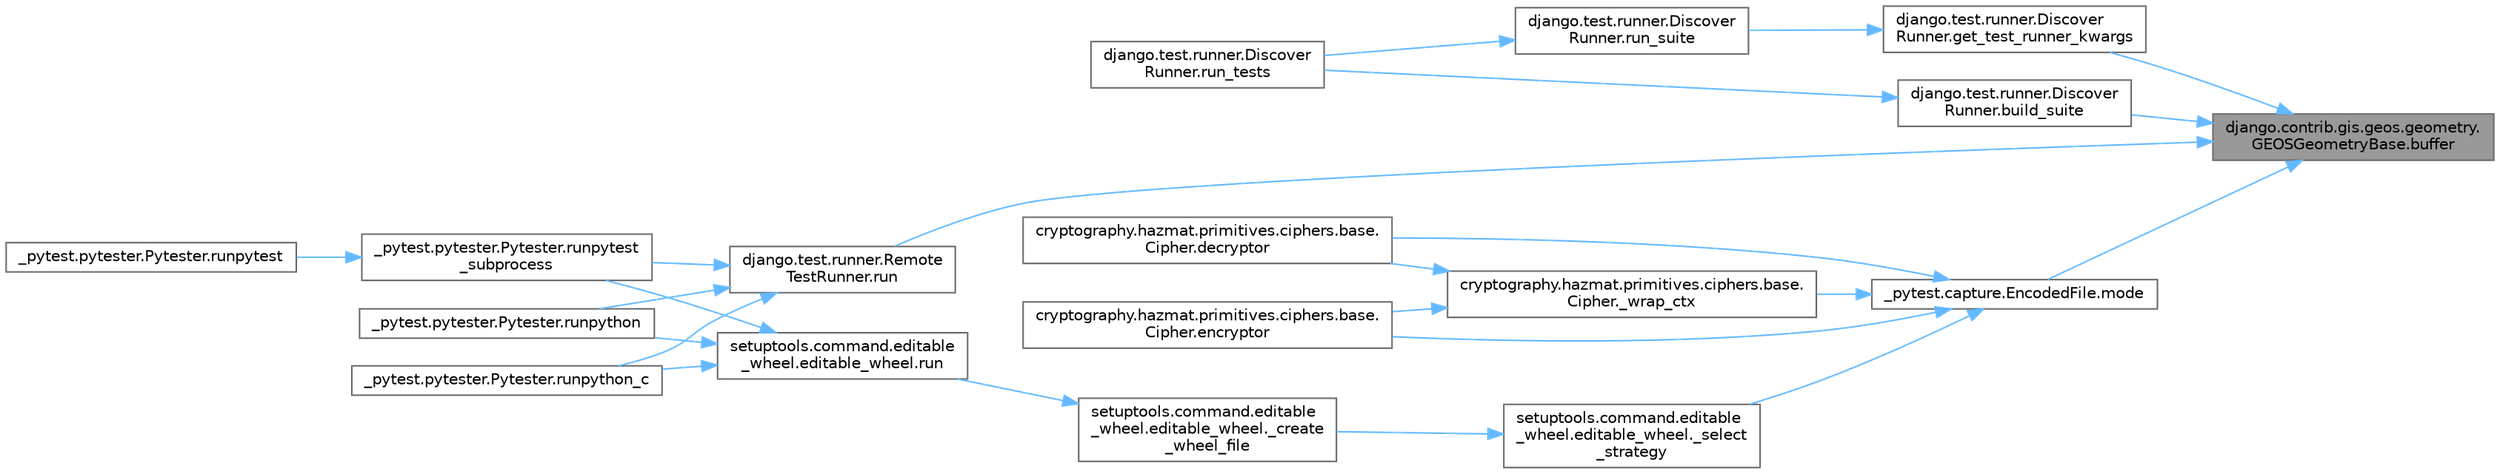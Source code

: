 digraph "django.contrib.gis.geos.geometry.GEOSGeometryBase.buffer"
{
 // LATEX_PDF_SIZE
  bgcolor="transparent";
  edge [fontname=Helvetica,fontsize=10,labelfontname=Helvetica,labelfontsize=10];
  node [fontname=Helvetica,fontsize=10,shape=box,height=0.2,width=0.4];
  rankdir="RL";
  Node1 [id="Node000001",label="django.contrib.gis.geos.geometry.\lGEOSGeometryBase.buffer",height=0.2,width=0.4,color="gray40", fillcolor="grey60", style="filled", fontcolor="black",tooltip=" "];
  Node1 -> Node2 [id="edge1_Node000001_Node000002",dir="back",color="steelblue1",style="solid",tooltip=" "];
  Node2 [id="Node000002",label="django.test.runner.Discover\lRunner.build_suite",height=0.2,width=0.4,color="grey40", fillcolor="white", style="filled",URL="$classdjango_1_1test_1_1runner_1_1_discover_runner.html#a59c1b9e138786179fdbfce3ab15bf2c8",tooltip=" "];
  Node2 -> Node3 [id="edge2_Node000002_Node000003",dir="back",color="steelblue1",style="solid",tooltip=" "];
  Node3 [id="Node000003",label="django.test.runner.Discover\lRunner.run_tests",height=0.2,width=0.4,color="grey40", fillcolor="white", style="filled",URL="$classdjango_1_1test_1_1runner_1_1_discover_runner.html#a09ab551006b1d6daecc371c5107ab8a7",tooltip=" "];
  Node1 -> Node4 [id="edge3_Node000001_Node000004",dir="back",color="steelblue1",style="solid",tooltip=" "];
  Node4 [id="Node000004",label="django.test.runner.Discover\lRunner.get_test_runner_kwargs",height=0.2,width=0.4,color="grey40", fillcolor="white", style="filled",URL="$classdjango_1_1test_1_1runner_1_1_discover_runner.html#a969861a67c9255a657f427565b8a34d3",tooltip=" "];
  Node4 -> Node5 [id="edge4_Node000004_Node000005",dir="back",color="steelblue1",style="solid",tooltip=" "];
  Node5 [id="Node000005",label="django.test.runner.Discover\lRunner.run_suite",height=0.2,width=0.4,color="grey40", fillcolor="white", style="filled",URL="$classdjango_1_1test_1_1runner_1_1_discover_runner.html#a99281fb1f3d4c875584a18ff411d365e",tooltip=" "];
  Node5 -> Node3 [id="edge5_Node000005_Node000003",dir="back",color="steelblue1",style="solid",tooltip=" "];
  Node1 -> Node6 [id="edge6_Node000001_Node000006",dir="back",color="steelblue1",style="solid",tooltip=" "];
  Node6 [id="Node000006",label="_pytest.capture.EncodedFile.mode",height=0.2,width=0.4,color="grey40", fillcolor="white", style="filled",URL="$class__pytest_1_1capture_1_1_encoded_file.html#ac217890bc265701fdfd07eeb261c1be7",tooltip=" "];
  Node6 -> Node7 [id="edge7_Node000006_Node000007",dir="back",color="steelblue1",style="solid",tooltip=" "];
  Node7 [id="Node000007",label="setuptools.command.editable\l_wheel.editable_wheel._select\l_strategy",height=0.2,width=0.4,color="grey40", fillcolor="white", style="filled",URL="$classsetuptools_1_1command_1_1editable__wheel_1_1editable__wheel.html#a28e28eb6a4c28fad162d5a3cdd422eaa",tooltip=" "];
  Node7 -> Node8 [id="edge8_Node000007_Node000008",dir="back",color="steelblue1",style="solid",tooltip=" "];
  Node8 [id="Node000008",label="setuptools.command.editable\l_wheel.editable_wheel._create\l_wheel_file",height=0.2,width=0.4,color="grey40", fillcolor="white", style="filled",URL="$classsetuptools_1_1command_1_1editable__wheel_1_1editable__wheel.html#a90540926ae137972493aabda883e46df",tooltip=" "];
  Node8 -> Node9 [id="edge9_Node000008_Node000009",dir="back",color="steelblue1",style="solid",tooltip=" "];
  Node9 [id="Node000009",label="setuptools.command.editable\l_wheel.editable_wheel.run",height=0.2,width=0.4,color="grey40", fillcolor="white", style="filled",URL="$classsetuptools_1_1command_1_1editable__wheel_1_1editable__wheel.html#a6181422bbe946a10478b3a2365bfc848",tooltip=" "];
  Node9 -> Node10 [id="edge10_Node000009_Node000010",dir="back",color="steelblue1",style="solid",tooltip=" "];
  Node10 [id="Node000010",label="_pytest.pytester.Pytester.runpytest\l_subprocess",height=0.2,width=0.4,color="grey40", fillcolor="white", style="filled",URL="$class__pytest_1_1pytester_1_1_pytester.html#a59323c6d6a1469a1206f1c0b8fce99c9",tooltip=" "];
  Node10 -> Node11 [id="edge11_Node000010_Node000011",dir="back",color="steelblue1",style="solid",tooltip=" "];
  Node11 [id="Node000011",label="_pytest.pytester.Pytester.runpytest",height=0.2,width=0.4,color="grey40", fillcolor="white", style="filled",URL="$class__pytest_1_1pytester_1_1_pytester.html#a2765db48ffe1b8853581d711ff43a87b",tooltip=" "];
  Node9 -> Node12 [id="edge12_Node000009_Node000012",dir="back",color="steelblue1",style="solid",tooltip=" "];
  Node12 [id="Node000012",label="_pytest.pytester.Pytester.runpython",height=0.2,width=0.4,color="grey40", fillcolor="white", style="filled",URL="$class__pytest_1_1pytester_1_1_pytester.html#a4e0c539507f15fd333cf618faf9687ef",tooltip=" "];
  Node9 -> Node13 [id="edge13_Node000009_Node000013",dir="back",color="steelblue1",style="solid",tooltip=" "];
  Node13 [id="Node000013",label="_pytest.pytester.Pytester.runpython_c",height=0.2,width=0.4,color="grey40", fillcolor="white", style="filled",URL="$class__pytest_1_1pytester_1_1_pytester.html#aea789acfe206d9c40d9a6bf54a337f2a",tooltip=" "];
  Node6 -> Node14 [id="edge14_Node000006_Node000014",dir="back",color="steelblue1",style="solid",tooltip=" "];
  Node14 [id="Node000014",label="cryptography.hazmat.primitives.ciphers.base.\lCipher._wrap_ctx",height=0.2,width=0.4,color="grey40", fillcolor="white", style="filled",URL="$classcryptography_1_1hazmat_1_1primitives_1_1ciphers_1_1base_1_1_cipher.html#a8baa98b920b1e7aae21f0987d931aa48",tooltip=" "];
  Node14 -> Node15 [id="edge15_Node000014_Node000015",dir="back",color="steelblue1",style="solid",tooltip=" "];
  Node15 [id="Node000015",label="cryptography.hazmat.primitives.ciphers.base.\lCipher.decryptor",height=0.2,width=0.4,color="grey40", fillcolor="white", style="filled",URL="$classcryptography_1_1hazmat_1_1primitives_1_1ciphers_1_1base_1_1_cipher.html#a90e018d920080ff8e875a6a0322732ff",tooltip=" "];
  Node14 -> Node16 [id="edge16_Node000014_Node000016",dir="back",color="steelblue1",style="solid",tooltip=" "];
  Node16 [id="Node000016",label="cryptography.hazmat.primitives.ciphers.base.\lCipher.encryptor",height=0.2,width=0.4,color="grey40", fillcolor="white", style="filled",URL="$classcryptography_1_1hazmat_1_1primitives_1_1ciphers_1_1base_1_1_cipher.html#ace8a438ee7f9f3d4a4ed76b285219c3c",tooltip=" "];
  Node6 -> Node15 [id="edge17_Node000006_Node000015",dir="back",color="steelblue1",style="solid",tooltip=" "];
  Node6 -> Node16 [id="edge18_Node000006_Node000016",dir="back",color="steelblue1",style="solid",tooltip=" "];
  Node1 -> Node17 [id="edge19_Node000001_Node000017",dir="back",color="steelblue1",style="solid",tooltip=" "];
  Node17 [id="Node000017",label="django.test.runner.Remote\lTestRunner.run",height=0.2,width=0.4,color="grey40", fillcolor="white", style="filled",URL="$classdjango_1_1test_1_1runner_1_1_remote_test_runner.html#aeb63a1c7aa20361b8a107fe09039718c",tooltip=" "];
  Node17 -> Node10 [id="edge20_Node000017_Node000010",dir="back",color="steelblue1",style="solid",tooltip=" "];
  Node17 -> Node12 [id="edge21_Node000017_Node000012",dir="back",color="steelblue1",style="solid",tooltip=" "];
  Node17 -> Node13 [id="edge22_Node000017_Node000013",dir="back",color="steelblue1",style="solid",tooltip=" "];
}
